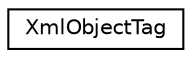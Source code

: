 digraph "Graphical Class Hierarchy"
{
  edge [fontname="Helvetica",fontsize="10",labelfontname="Helvetica",labelfontsize="10"];
  node [fontname="Helvetica",fontsize="10",shape=record];
  rankdir="LR";
  Node1 [label="XmlObjectTag",height=0.2,width=0.4,color="black", fillcolor="white", style="filled",URL="$class_xml_object_tag.html"];
}
